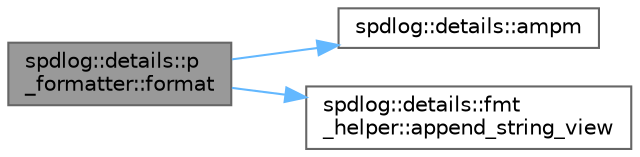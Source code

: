 digraph "spdlog::details::p_formatter::format"
{
 // LATEX_PDF_SIZE
  bgcolor="transparent";
  edge [fontname=Helvetica,fontsize=10,labelfontname=Helvetica,labelfontsize=10];
  node [fontname=Helvetica,fontsize=10,shape=box,height=0.2,width=0.4];
  rankdir="LR";
  Node1 [id="Node000001",label="spdlog::details::p\l_formatter::format",height=0.2,width=0.4,color="gray40", fillcolor="grey60", style="filled", fontcolor="black",tooltip=" "];
  Node1 -> Node2 [id="edge3_Node000001_Node000002",color="steelblue1",style="solid",tooltip=" "];
  Node2 [id="Node000002",label="spdlog::details::ampm",height=0.2,width=0.4,color="grey40", fillcolor="white", style="filled",URL="$namespacespdlog_1_1details.html#aa5f666593d38ddf15a34c81b3d222061",tooltip=" "];
  Node1 -> Node3 [id="edge4_Node000001_Node000003",color="steelblue1",style="solid",tooltip=" "];
  Node3 [id="Node000003",label="spdlog::details::fmt\l_helper::append_string_view",height=0.2,width=0.4,color="grey40", fillcolor="white", style="filled",URL="$namespacespdlog_1_1details_1_1fmt__helper.html#aa88d653712f3bbf2cef2b3c490752955",tooltip=" "];
}
